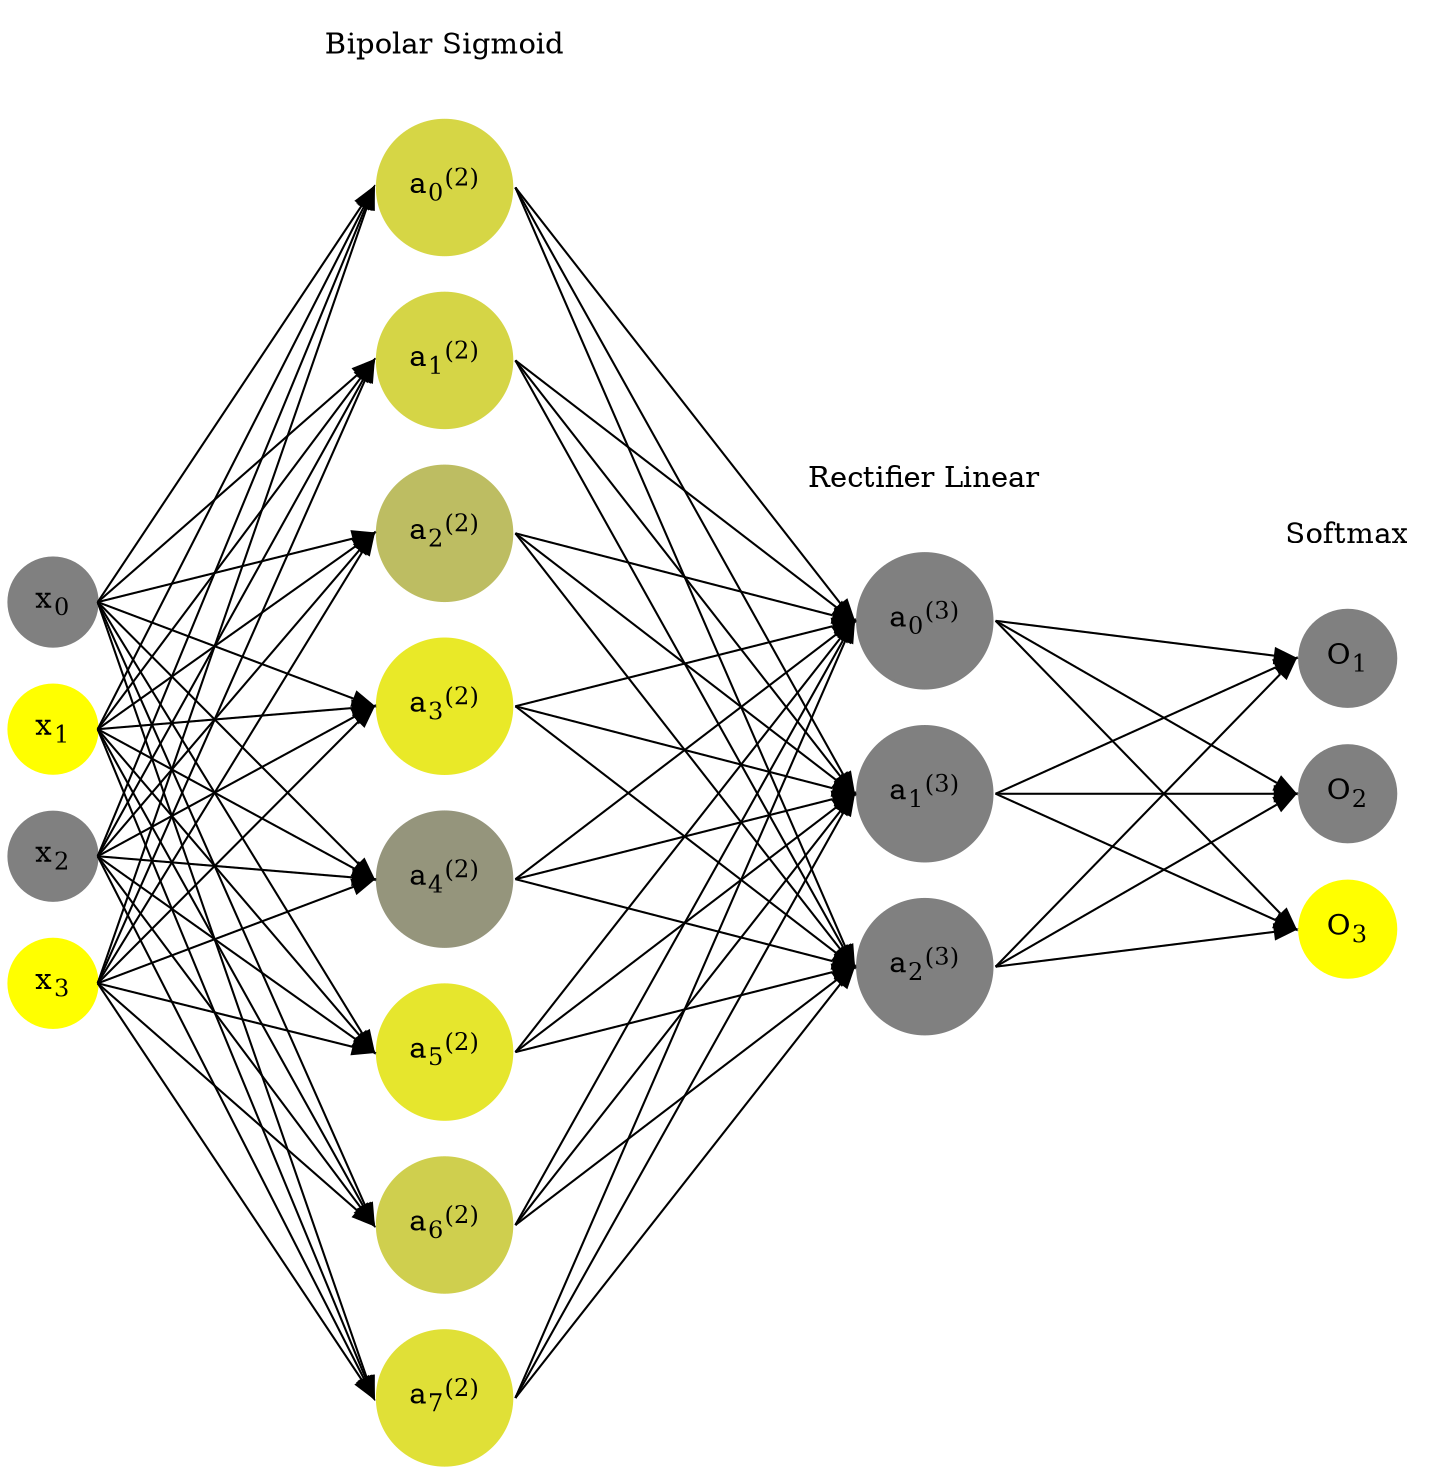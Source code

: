 digraph G {
	rankdir = LR;
	splines=false;
	edge[style=invis];
	ranksep= 1.4;
	{
	node [shape=circle, color="0.1667, 0.0, 0.5", style=filled, fillcolor="0.1667, 0.0, 0.5"];
	x0 [label=<x<sub>0</sub>>];
	}
	{
	node [shape=circle, color="0.1667, 1.0, 1.0", style=filled, fillcolor="0.1667, 1.0, 1.0"];
	x1 [label=<x<sub>1</sub>>];
	}
	{
	node [shape=circle, color="0.1667, 0.0, 0.5", style=filled, fillcolor="0.1667, 0.0, 0.5"];
	x2 [label=<x<sub>2</sub>>];
	}
	{
	node [shape=circle, color="0.1667, 1.0, 1.0", style=filled, fillcolor="0.1667, 1.0, 1.0"];
	x3 [label=<x<sub>3</sub>>];
	}
	{
	node [shape=circle, color="0.1667, 0.673325, 0.836662", style=filled, fillcolor="0.1667, 0.673325, 0.836662"];
	a02 [label=<a<sub>0</sub><sup>(2)</sup>>];
	}
	{
	node [shape=circle, color="0.1667, 0.670585, 0.835292", style=filled, fillcolor="0.1667, 0.670585, 0.835292"];
	a12 [label=<a<sub>1</sub><sup>(2)</sup>>];
	}
	{
	node [shape=circle, color="0.1667, 0.482080, 0.741040", style=filled, fillcolor="0.1667, 0.482080, 0.741040"];
	a22 [label=<a<sub>2</sub><sup>(2)</sup>>];
	}
	{
	node [shape=circle, color="0.1667, 0.824655, 0.912328", style=filled, fillcolor="0.1667, 0.824655, 0.912328"];
	a32 [label=<a<sub>3</sub><sup>(2)</sup>>];
	}
	{
	node [shape=circle, color="0.1667, 0.166447, 0.583223", style=filled, fillcolor="0.1667, 0.166447, 0.583223"];
	a42 [label=<a<sub>4</sub><sup>(2)</sup>>];
	}
	{
	node [shape=circle, color="0.1667, 0.802743, 0.901371", style=filled, fillcolor="0.1667, 0.802743, 0.901371"];
	a52 [label=<a<sub>5</sub><sup>(2)</sup>>];
	}
	{
	node [shape=circle, color="0.1667, 0.624063, 0.812032", style=filled, fillcolor="0.1667, 0.624063, 0.812032"];
	a62 [label=<a<sub>6</sub><sup>(2)</sup>>];
	}
	{
	node [shape=circle, color="0.1667, 0.754753, 0.877377", style=filled, fillcolor="0.1667, 0.754753, 0.877377"];
	a72 [label=<a<sub>7</sub><sup>(2)</sup>>];
	}
	{
	node [shape=circle, color="0.1667, 0.000000, 0.500000", style=filled, fillcolor="0.1667, 0.000000, 0.500000"];
	a03 [label=<a<sub>0</sub><sup>(3)</sup>>];
	}
	{
	node [shape=circle, color="0.1667, 0.000000, 0.500000", style=filled, fillcolor="0.1667, 0.000000, 0.500000"];
	a13 [label=<a<sub>1</sub><sup>(3)</sup>>];
	}
	{
	node [shape=circle, color="0.1667, 0.000000, 0.500000", style=filled, fillcolor="0.1667, 0.000000, 0.500000"];
	a23 [label=<a<sub>2</sub><sup>(3)</sup>>];
	}
	{
	node [shape=circle, color="0.1667, 0.0, 0.5", style=filled, fillcolor="0.1667, 0.0, 0.5"];
	O1 [label=<O<sub>1</sub>>];
	}
	{
	node [shape=circle, color="0.1667, 0.0, 0.5", style=filled, fillcolor="0.1667, 0.0, 0.5"];
	O2 [label=<O<sub>2</sub>>];
	}
	{
	node [shape=circle, color="0.1667, 1.0, 1.0", style=filled, fillcolor="0.1667, 1.0, 1.0"];
	O3 [label=<O<sub>3</sub>>];
	}
	{
	rank=same;
	x0->x1->x2->x3;
	}
	{
	rank=same;
	a02->a12->a22->a32->a42->a52->a62->a72;
	}
	{
	rank=same;
	a03->a13->a23;
	}
	{
	rank=same;
	O1->O2->O3;
	}
	l1 [shape=plaintext,label="Bipolar Sigmoid"];
	l1->a02;
	{rank=same; l1;a02};
	l2 [shape=plaintext,label="Rectifier Linear"];
	l2->a03;
	{rank=same; l2;a03};
	l3 [shape=plaintext,label="Softmax"];
	l3->O1;
	{rank=same; l3;O1};
edge[style=solid, tailport=e, headport=w];
	{x0;x1;x2;x3} -> {a02;a12;a22;a32;a42;a52;a62;a72};
	{a02;a12;a22;a32;a42;a52;a62;a72} -> {a03;a13;a23};
	{a03;a13;a23} -> {O1,O2,O3};
}